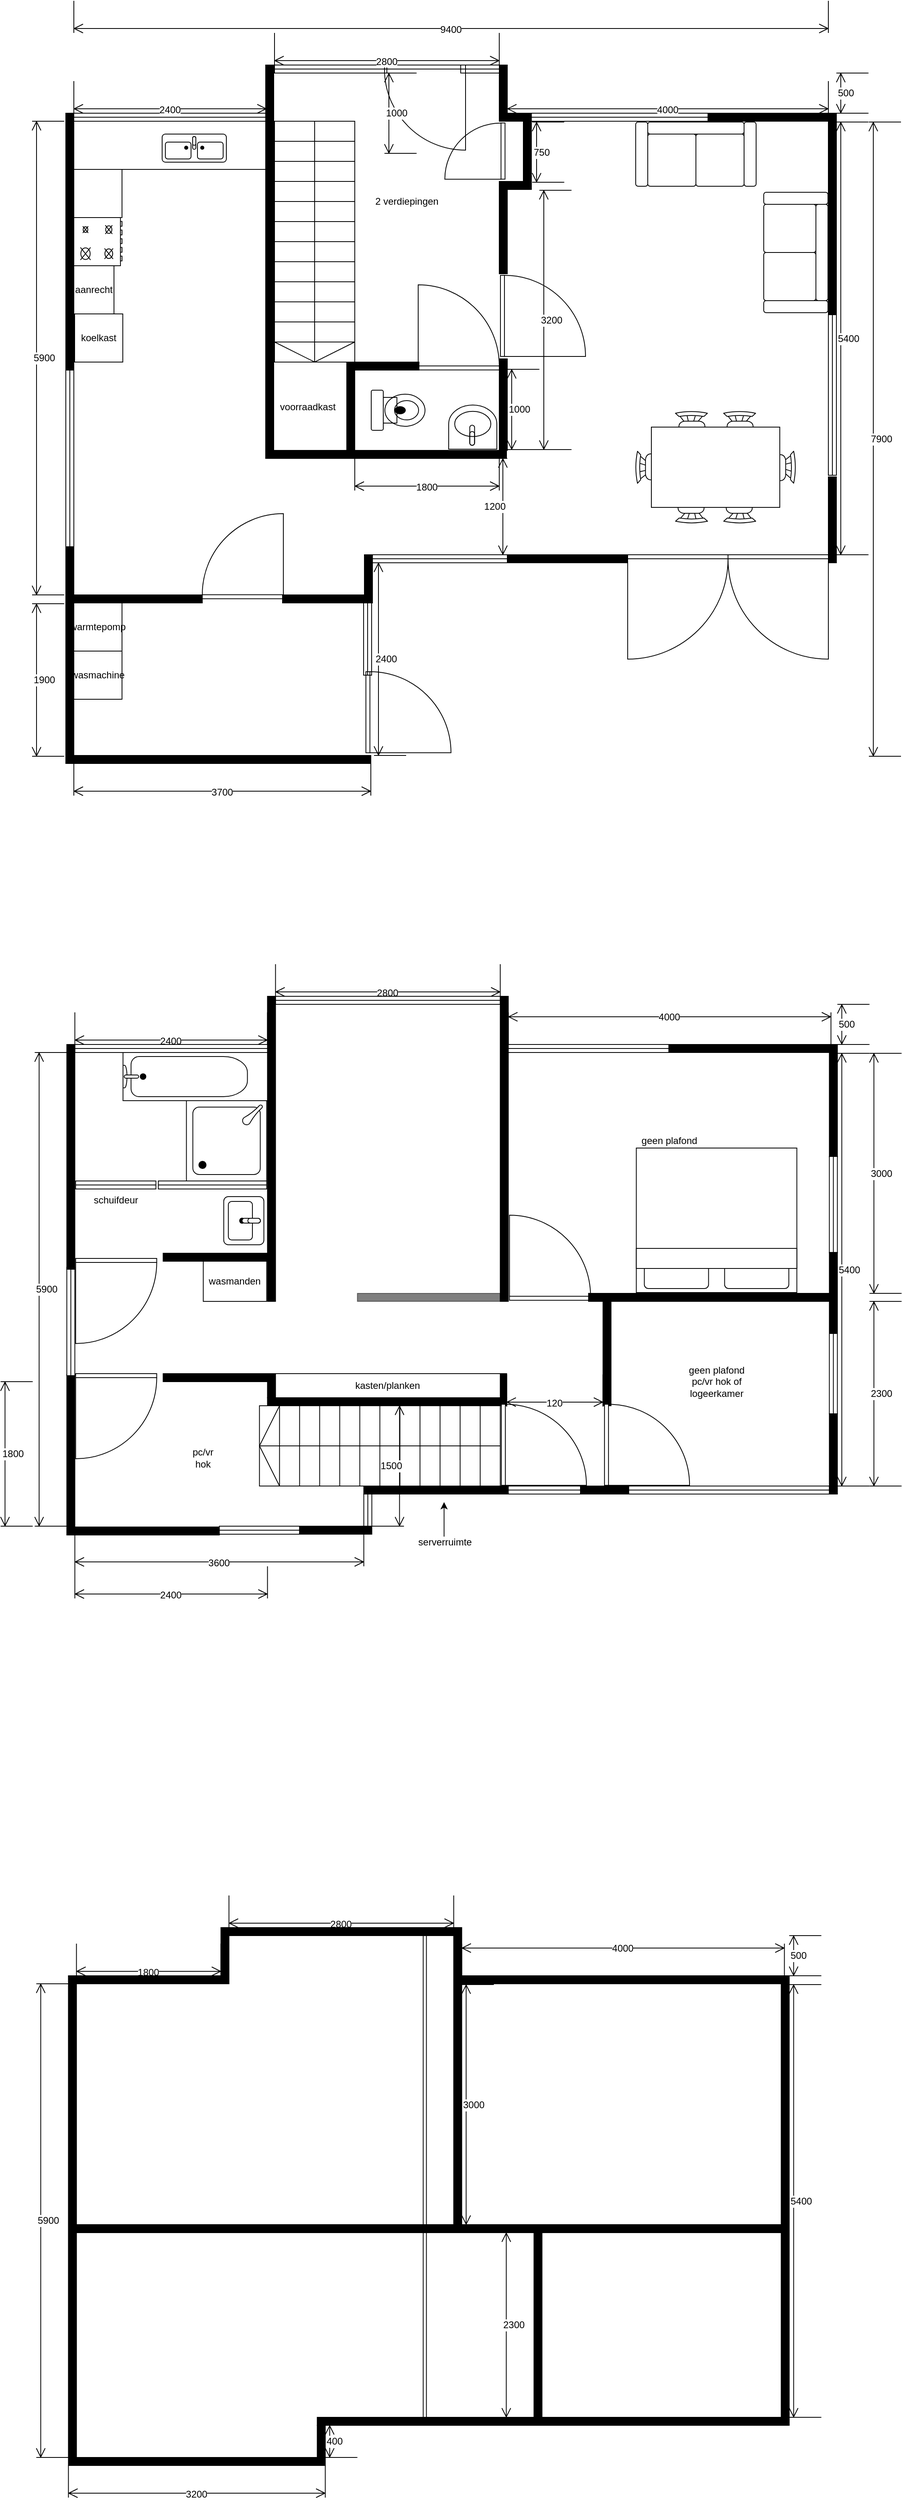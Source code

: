 <mxfile version="12.4.2" type="device" pages="1"><diagram name="Page-1" id="38b20595-45e3-9b7f-d5ca-b57f44c5b66d"><mxGraphModel dx="780" dy="1190" grid="1" gridSize="10" guides="1" tooltips="1" connect="0" arrows="0" fold="1" page="1" pageScale="1" pageWidth="1654" pageHeight="1169" background="#ffffff" math="0" shadow="0"><root><mxCell id="0"/><mxCell id="1" parent="0"/><mxCell id="1JDMGnojku8wExI22cnZ-4" value="" style="verticalLabelPosition=bottom;html=1;verticalAlign=top;align=center;shape=mxgraph.floorplan.wall;fillColor=#000000;direction=south;" parent="1" vertex="1"><mxGeometry x="290" y="140" width="10" height="320" as="geometry"/></mxCell><mxCell id="1JDMGnojku8wExI22cnZ-6" value="" style="verticalLabelPosition=bottom;html=1;verticalAlign=top;align=center;shape=mxgraph.floorplan.stairs;direction=south;fillColor=none;rotation=0;" parent="1" vertex="1"><mxGeometry x="550" y="150" width="100" height="300" as="geometry"/></mxCell><mxCell id="1JDMGnojku8wExI22cnZ-8" value="" style="rounded=0;whiteSpace=wrap;html=1;fillColor=none;" parent="1" vertex="1"><mxGeometry x="300" y="150" width="240" height="60" as="geometry"/></mxCell><mxCell id="1JDMGnojku8wExI22cnZ-10" value="koelkast" style="rounded=0;whiteSpace=wrap;html=1;fillColor=none;" parent="1" vertex="1"><mxGeometry x="301" y="390" width="60" height="60" as="geometry"/></mxCell><mxCell id="1JDMGnojku8wExI22cnZ-11" value="aanrecht" style="rounded=0;whiteSpace=wrap;html=1;fillColor=none;" parent="1" vertex="1"><mxGeometry x="300" y="330" width="50" height="60" as="geometry"/></mxCell><mxCell id="1JDMGnojku8wExI22cnZ-14" value="" style="verticalLabelPosition=bottom;html=1;verticalAlign=top;align=center;shape=mxgraph.floorplan.doorRight;aspect=fixed;fillColor=none;" parent="1" vertex="1"><mxGeometry x="687" y="80" width="101" height="107.29" as="geometry"/></mxCell><UserObject label="2 verdiepingen" placeholders="1" name="Variable" id="1JDMGnojku8wExI22cnZ-18"><mxCell style="text;html=1;strokeColor=none;fillColor=none;align=center;verticalAlign=middle;whiteSpace=wrap;overflow=hidden;" parent="1" vertex="1"><mxGeometry x="670" y="240" width="90" height="20" as="geometry"/></mxCell></UserObject><mxCell id="1JDMGnojku8wExI22cnZ-28" value="" style="verticalLabelPosition=bottom;html=1;verticalAlign=top;align=center;shape=mxgraph.floorplan.wallCorner;fillColor=#000000;direction=south;" parent="1" vertex="1"><mxGeometry x="1090" y="140" width="160" height="250" as="geometry"/></mxCell><mxCell id="1JDMGnojku8wExI22cnZ-29" value="" style="verticalLabelPosition=bottom;html=1;verticalAlign=top;align=center;shape=mxgraph.floorplan.window;fillColor=none;" parent="1" vertex="1"><mxGeometry x="870" y="140" width="220" height="10" as="geometry"/></mxCell><mxCell id="1JDMGnojku8wExI22cnZ-30" value="" style="verticalLabelPosition=bottom;html=1;verticalAlign=top;align=center;shape=mxgraph.floorplan.window;fillColor=none;" parent="1" vertex="1"><mxGeometry x="550" y="80" width="140" height="10" as="geometry"/></mxCell><mxCell id="1JDMGnojku8wExI22cnZ-32" value="" style="verticalLabelPosition=bottom;html=1;verticalAlign=top;align=center;shape=mxgraph.floorplan.window;fillColor=none;" parent="1" vertex="1"><mxGeometry x="300" y="140" width="240" height="10" as="geometry"/></mxCell><mxCell id="1JDMGnojku8wExI22cnZ-33" value="" style="verticalLabelPosition=bottom;html=1;verticalAlign=top;align=center;shape=mxgraph.floorplan.doorLeft;aspect=fixed;fillColor=none;rotation=-90;" parent="1" vertex="1"><mxGeometry x="834.5" y="338.94" width="101" height="107.06" as="geometry"/></mxCell><mxCell id="1JDMGnojku8wExI22cnZ-53" value="" style="verticalLabelPosition=bottom;html=1;verticalAlign=top;align=center;shape=mxgraph.floorplan.sink_double;fillColor=none;" parent="1" vertex="1"><mxGeometry x="410" y="166" width="80" height="35" as="geometry"/></mxCell><mxCell id="1JDMGnojku8wExI22cnZ-55" value="" style="verticalLabelPosition=bottom;html=1;verticalAlign=top;align=center;shape=mxgraph.floorplan.toilet;fillColor=none;rotation=-90;" parent="1" vertex="1"><mxGeometry x="679" y="476.5" width="50" height="67" as="geometry"/></mxCell><mxCell id="1JDMGnojku8wExI22cnZ-56" value="" style="verticalLabelPosition=bottom;html=1;verticalAlign=top;align=center;shape=mxgraph.floorplan.wallCorner;fillColor=#000000;direction=north;" parent="1" vertex="1"><mxGeometry x="539" y="80" width="300" height="490" as="geometry"/></mxCell><mxCell id="1JDMGnojku8wExI22cnZ-57" value="" style="verticalLabelPosition=bottom;html=1;verticalAlign=top;align=center;shape=mxgraph.floorplan.wall;fillColor=#000000;direction=south;" parent="1" vertex="1"><mxGeometry x="830" y="446" width="10" height="114" as="geometry"/></mxCell><mxCell id="1JDMGnojku8wExI22cnZ-59" value="" style="verticalLabelPosition=bottom;html=1;verticalAlign=top;align=center;shape=mxgraph.floorplan.doorRight;aspect=fixed;fillColor=none;rotation=-180;" parent="1" vertex="1"><mxGeometry x="729" y="352.5" width="101" height="107.29" as="geometry"/></mxCell><mxCell id="1JDMGnojku8wExI22cnZ-61" value="" style="verticalLabelPosition=bottom;html=1;verticalAlign=top;align=center;shape=mxgraph.floorplan.sink_1;fillColor=none;rotation=180;" parent="1" vertex="1"><mxGeometry x="767" y="503.5" width="60" height="55" as="geometry"/></mxCell><mxCell id="1JDMGnojku8wExI22cnZ-64" value="" style="verticalLabelPosition=bottom;html=1;verticalAlign=top;align=center;shape=mxgraph.floorplan.doorDouble;aspect=fixed;fillColor=none;" parent="1" vertex="1"><mxGeometry x="990" y="690" width="250" height="133" as="geometry"/></mxCell><mxCell id="1JDMGnojku8wExI22cnZ-66" value="" style="verticalLabelPosition=bottom;html=1;verticalAlign=top;align=center;shape=mxgraph.floorplan.window;fillColor=none;" parent="1" vertex="1"><mxGeometry x="670" y="690" width="170" height="10" as="geometry"/></mxCell><mxCell id="1JDMGnojku8wExI22cnZ-67" value="" style="verticalLabelPosition=bottom;html=1;verticalAlign=top;align=center;shape=mxgraph.floorplan.window;fillColor=none;" parent="1" vertex="1"><mxGeometry x="782" y="80" width="48" height="10" as="geometry"/></mxCell><mxCell id="1JDMGnojku8wExI22cnZ-68" value="" style="verticalLabelPosition=bottom;html=1;verticalAlign=top;align=center;shape=mxgraph.floorplan.doorLeft;aspect=fixed;fillColor=none;rotation=-90;" parent="1" vertex="1"><mxGeometry x="667" y="832.5" width="101" height="107.29" as="geometry"/></mxCell><mxCell id="1JDMGnojku8wExI22cnZ-70" value="" style="verticalLabelPosition=bottom;html=1;verticalAlign=top;align=center;shape=mxgraph.floorplan.window;fillColor=none;rotation=90;" parent="1" vertex="1"><mxGeometry x="621" y="790" width="90" height="10" as="geometry"/></mxCell><mxCell id="1JDMGnojku8wExI22cnZ-74" value="" style="verticalLabelPosition=bottom;html=1;verticalAlign=top;align=center;shape=mxgraph.floorplan.wall;fillColor=#000000;" parent="1" vertex="1"><mxGeometry x="560" y="740" width="112" height="10" as="geometry"/></mxCell><mxCell id="1JDMGnojku8wExI22cnZ-77" value="" style="verticalLabelPosition=bottom;html=1;verticalAlign=top;align=center;shape=mxgraph.floorplan.doorLeft;aspect=fixed;fillColor=none;rotation=180;" parent="1" vertex="1"><mxGeometry x="460" y="637.5" width="101" height="107.29" as="geometry"/></mxCell><mxCell id="1JDMGnojku8wExI22cnZ-80" value="" style="verticalLabelPosition=bottom;html=1;verticalAlign=top;align=center;shape=mxgraph.floorplan.window;fillColor=none;rotation=-90;" parent="1" vertex="1"><mxGeometry x="181.5" y="566.5" width="227" height="10" as="geometry"/></mxCell><mxCell id="1JDMGnojku8wExI22cnZ-85" value="" style="verticalLabelPosition=bottom;html=1;verticalAlign=top;align=center;shape=mxgraph.floorplan.wall;fillColor=#000000;" parent="1" vertex="1"><mxGeometry x="300" y="740" width="160" height="10" as="geometry"/></mxCell><mxCell id="1JDMGnojku8wExI22cnZ-93" value="" style="verticalLabelPosition=bottom;html=1;verticalAlign=top;align=center;shape=mxgraph.floorplan.wallCorner;fillColor=#000000;direction=north;" parent="1" vertex="1"><mxGeometry x="290" y="680" width="380" height="270" as="geometry"/></mxCell><mxCell id="1JDMGnojku8wExI22cnZ-94" value="" style="verticalLabelPosition=bottom;html=1;verticalAlign=top;align=center;shape=mxgraph.floorplan.window;fillColor=none;rotation=90;" parent="1" vertex="1"><mxGeometry x="1145" y="486" width="200" height="10" as="geometry"/></mxCell><mxCell id="1JDMGnojku8wExI22cnZ-95" value="" style="verticalLabelPosition=bottom;html=1;verticalAlign=top;align=center;shape=mxgraph.floorplan.wall;fillColor=#000000;direction=south;" parent="1" vertex="1"><mxGeometry x="1240" y="593" width="10" height="107" as="geometry"/></mxCell><mxCell id="1JDMGnojku8wExI22cnZ-96" value="1200" style="shape=dimension;direction=north;whiteSpace=wrap;html=1;align=right;points=[];verticalAlign=middle;labelBackgroundColor=#ffffff;fillColor=none;" parent="1" vertex="1"><mxGeometry x="800" y="570" width="40" height="120" as="geometry"/></mxCell><mxCell id="1JDMGnojku8wExI22cnZ-99" value="" style="verticalLabelPosition=bottom;html=1;verticalAlign=top;align=center;shape=mxgraph.floorplan.wall;fillColor=#000000;" parent="1" vertex="1"><mxGeometry x="840" y="690" width="150" height="10" as="geometry"/></mxCell><mxCell id="1JDMGnojku8wExI22cnZ-100" value="" style="verticalLabelPosition=bottom;html=1;verticalAlign=top;align=center;shape=mxgraph.floorplan.wall;fillColor=#000000;direction=south;" parent="1" vertex="1"><mxGeometry x="662" y="690" width="10" height="50" as="geometry"/></mxCell><mxCell id="1JDMGnojku8wExI22cnZ-106" value="2400" style="shape=dimension;whiteSpace=wrap;html=1;align=center;points=[];verticalAlign=bottom;spacingBottom=-5;labelBackgroundColor=#ffffff;fillColor=none;" parent="1" vertex="1"><mxGeometry x="300" y="100" width="240" height="40" as="geometry"/></mxCell><mxCell id="1JDMGnojku8wExI22cnZ-107" value="2800" style="shape=dimension;whiteSpace=wrap;html=1;align=center;points=[];verticalAlign=bottom;spacingBottom=-5;labelBackgroundColor=#ffffff;fillColor=none;" parent="1" vertex="1"><mxGeometry x="550" y="40" width="280" height="40" as="geometry"/></mxCell><mxCell id="1JDMGnojku8wExI22cnZ-108" value="9400" style="shape=dimension;whiteSpace=wrap;html=1;align=center;points=[];verticalAlign=bottom;spacingBottom=-5;labelBackgroundColor=#ffffff;fillColor=none;" parent="1" vertex="1"><mxGeometry x="300" width="940" height="40" as="geometry"/></mxCell><mxCell id="1JDMGnojku8wExI22cnZ-109" value="7900" style="shape=dimension;direction=south;whiteSpace=wrap;html=1;align=left;points=[];verticalAlign=middle;labelBackgroundColor=#ffffff;fillColor=none;" parent="1" vertex="1"><mxGeometry x="1290.5" y="151" width="40" height="790" as="geometry"/></mxCell><mxCell id="1JDMGnojku8wExI22cnZ-111" value="5400" style="shape=dimension;direction=south;whiteSpace=wrap;html=1;align=left;points=[];verticalAlign=middle;labelBackgroundColor=#ffffff;fillColor=none;" parent="1" vertex="1"><mxGeometry x="1250" y="151" width="40" height="539" as="geometry"/></mxCell><mxCell id="1JDMGnojku8wExI22cnZ-112" value="2400&lt;br&gt;" style="shape=dimension;direction=south;whiteSpace=wrap;html=1;align=left;points=[];verticalAlign=middle;labelBackgroundColor=#ffffff;fillColor=none;" parent="1" vertex="1"><mxGeometry x="674" y="700" width="40" height="240" as="geometry"/></mxCell><mxCell id="1JDMGnojku8wExI22cnZ-113" value="500" style="shape=dimension;direction=south;whiteSpace=wrap;html=1;align=left;points=[];verticalAlign=middle;labelBackgroundColor=#ffffff;fillColor=none;" parent="1" vertex="1"><mxGeometry x="1250" y="90" width="40" height="50" as="geometry"/></mxCell><mxCell id="sP8TrKM2C8Txnygdj8B0-2" value="4000" style="shape=dimension;direction=west;whiteSpace=wrap;html=1;align=center;points=[];verticalAlign=top;spacingTop=-8;labelBackgroundColor=#ffffff;fillColor=none;" parent="1" vertex="1"><mxGeometry x="841.25" y="1260" width="402" height="40" as="geometry"/></mxCell><mxCell id="sP8TrKM2C8Txnygdj8B0-3" value="2400" style="shape=dimension;whiteSpace=wrap;html=1;align=center;points=[];verticalAlign=bottom;spacingBottom=-5;labelBackgroundColor=#ffffff;fillColor=none;" parent="1" vertex="1"><mxGeometry x="301.25" y="1260" width="240" height="40" as="geometry"/></mxCell><mxCell id="sP8TrKM2C8Txnygdj8B0-4" value="2800" style="shape=dimension;whiteSpace=wrap;html=1;align=center;points=[];verticalAlign=bottom;spacingBottom=-5;labelBackgroundColor=#ffffff;fillColor=none;" parent="1" vertex="1"><mxGeometry x="551.25" y="1200" width="280" height="40" as="geometry"/></mxCell><mxCell id="sP8TrKM2C8Txnygdj8B0-5" value="500" style="shape=dimension;direction=south;whiteSpace=wrap;html=1;align=left;points=[];verticalAlign=middle;labelBackgroundColor=#ffffff;fillColor=none;" parent="1" vertex="1"><mxGeometry x="1251.25" y="1250" width="40" height="50" as="geometry"/></mxCell><mxCell id="sP8TrKM2C8Txnygdj8B0-6" value="" style="verticalLabelPosition=bottom;html=1;verticalAlign=top;align=center;shape=mxgraph.floorplan.window;" parent="1" vertex="1"><mxGeometry x="551.25" y="1240" width="280" height="10" as="geometry"/></mxCell><mxCell id="sP8TrKM2C8Txnygdj8B0-15" value="5400" style="shape=dimension;direction=south;whiteSpace=wrap;html=1;align=left;points=[];verticalAlign=middle;labelBackgroundColor=#ffffff;fillColor=none;" parent="1" vertex="1"><mxGeometry x="1251.25" y="1311" width="40" height="539" as="geometry"/></mxCell><mxCell id="sP8TrKM2C8Txnygdj8B0-16" value="" style="verticalLabelPosition=bottom;html=1;verticalAlign=top;align=center;shape=mxgraph.floorplan.wallCorner;fillColor=#000000;direction=north;" parent="1" vertex="1"><mxGeometry x="291.25" y="1711" width="190" height="200" as="geometry"/></mxCell><mxCell id="sP8TrKM2C8Txnygdj8B0-17" value="" style="verticalLabelPosition=bottom;html=1;verticalAlign=top;align=center;shape=mxgraph.floorplan.wallCorner;fillColor=#000000;direction=south;" parent="1" vertex="1"><mxGeometry x="1041.25" y="1300" width="210" height="140" as="geometry"/></mxCell><mxCell id="sP8TrKM2C8Txnygdj8B0-18" value="3700" style="shape=dimension;whiteSpace=wrap;html=1;align=center;points=[];verticalAlign=bottom;spacingBottom=-5;labelBackgroundColor=#ffffff;" parent="1" vertex="1"><mxGeometry x="300" y="950" width="370" height="40" as="geometry"/></mxCell><mxCell id="sP8TrKM2C8Txnygdj8B0-19" value="3600" style="shape=dimension;whiteSpace=wrap;html=1;align=center;points=[];verticalAlign=bottom;spacingBottom=-5;labelBackgroundColor=#ffffff;" parent="1" vertex="1"><mxGeometry x="301.25" y="1910" width="360" height="40" as="geometry"/></mxCell><mxCell id="sP8TrKM2C8Txnygdj8B0-20" value="" style="verticalLabelPosition=bottom;html=1;verticalAlign=top;align=center;shape=mxgraph.floorplan.wall;fillColor=#000000;" parent="1" vertex="1"><mxGeometry x="661.25" y="1850" width="180" height="10" as="geometry"/></mxCell><mxCell id="sP8TrKM2C8Txnygdj8B0-22" value="" style="verticalLabelPosition=bottom;html=1;verticalAlign=top;align=center;shape=mxgraph.floorplan.wall;fillColor=#000000;direction=south;" parent="1" vertex="1"><mxGeometry x="831.25" y="1240" width="10" height="380" as="geometry"/></mxCell><mxCell id="sP8TrKM2C8Txnygdj8B0-23" value="" style="verticalLabelPosition=bottom;html=1;verticalAlign=top;align=center;shape=mxgraph.floorplan.wall;fillColor=#000000;direction=south;" parent="1" vertex="1"><mxGeometry x="541.25" y="1240" width="10" height="380" as="geometry"/></mxCell><mxCell id="sP8TrKM2C8Txnygdj8B0-25" value="" style="verticalLabelPosition=bottom;html=1;verticalAlign=top;align=center;shape=mxgraph.floorplan.window;" parent="1" vertex="1"><mxGeometry x="301.25" y="1300" width="240" height="10" as="geometry"/></mxCell><mxCell id="sP8TrKM2C8Txnygdj8B0-26" value="" style="verticalLabelPosition=bottom;html=1;verticalAlign=top;align=center;shape=mxgraph.floorplan.bathtub;" parent="1" vertex="1"><mxGeometry x="361.25" y="1310" width="180" height="60" as="geometry"/></mxCell><mxCell id="sP8TrKM2C8Txnygdj8B0-27" value="" style="verticalLabelPosition=bottom;html=1;verticalAlign=top;align=center;shape=mxgraph.floorplan.shower;rotation=0;direction=east;" parent="1" vertex="1"><mxGeometry x="440.25" y="1370" width="100" height="100" as="geometry"/></mxCell><mxCell id="sP8TrKM2C8Txnygdj8B0-28" value="" style="verticalLabelPosition=bottom;html=1;verticalAlign=top;align=center;shape=mxgraph.floorplan.doorLeft;aspect=fixed;" parent="1" vertex="1"><mxGeometry x="302.25" y="1566.5" width="101" height="107.29" as="geometry"/></mxCell><mxCell id="sP8TrKM2C8Txnygdj8B0-29" value="" style="verticalLabelPosition=bottom;html=1;verticalAlign=top;align=center;shape=mxgraph.floorplan.wall;fillColor=#000000;" parent="1" vertex="1"><mxGeometry x="411.25" y="1560" width="130" height="10" as="geometry"/></mxCell><mxCell id="sP8TrKM2C8Txnygdj8B0-30" value="" style="verticalLabelPosition=bottom;html=1;verticalAlign=top;align=center;shape=mxgraph.floorplan.chair;shadow=0;" parent="1" vertex="1"><mxGeometry x="1049.5" y="511" width="40" height="52" as="geometry"/></mxCell><mxCell id="sP8TrKM2C8Txnygdj8B0-31" value="" style="verticalLabelPosition=bottom;html=1;verticalAlign=top;align=center;shape=mxgraph.floorplan.chair;shadow=0;direction=west;" parent="1" vertex="1"><mxGeometry x="1049.5" y="599" width="40" height="52" as="geometry"/></mxCell><mxCell id="sP8TrKM2C8Txnygdj8B0-32" value="" style="verticalLabelPosition=bottom;html=1;verticalAlign=top;align=center;shape=mxgraph.floorplan.chair;shadow=0;direction=north;" parent="1" vertex="1"><mxGeometry x="999.5" y="561" width="52" height="40" as="geometry"/></mxCell><mxCell id="sP8TrKM2C8Txnygdj8B0-33" value="" style="verticalLabelPosition=bottom;html=1;verticalAlign=top;align=center;shape=mxgraph.floorplan.chair;shadow=0;direction=south;" parent="1" vertex="1"><mxGeometry x="1147.5" y="561" width="52" height="40" as="geometry"/></mxCell><mxCell id="sP8TrKM2C8Txnygdj8B0-34" value="" style="verticalLabelPosition=bottom;html=1;verticalAlign=top;align=center;shape=mxgraph.floorplan.chair;shadow=0;" parent="1" vertex="1"><mxGeometry x="1109.5" y="511" width="40" height="52" as="geometry"/></mxCell><mxCell id="sP8TrKM2C8Txnygdj8B0-35" value="" style="verticalLabelPosition=bottom;html=1;verticalAlign=top;align=center;shape=mxgraph.floorplan.chair;shadow=0;direction=west;" parent="1" vertex="1"><mxGeometry x="1109.5" y="599" width="40" height="52" as="geometry"/></mxCell><mxCell id="sP8TrKM2C8Txnygdj8B0-36" value="" style="shape=rect;shadow=0;" parent="1" vertex="1"><mxGeometry x="1019.5" y="531" width="160" height="100" as="geometry"/></mxCell><mxCell id="sP8TrKM2C8Txnygdj8B0-40" value="" style="verticalLabelPosition=bottom;html=1;verticalAlign=top;align=center;shape=mxgraph.floorplan.doorRight;aspect=fixed;rotation=-180;" parent="1" vertex="1"><mxGeometry x="842.75" y="1511.35" width="101" height="107.29" as="geometry"/></mxCell><mxCell id="sP8TrKM2C8Txnygdj8B0-41" value="" style="verticalLabelPosition=bottom;html=1;verticalAlign=top;align=center;shape=mxgraph.floorplan.wall;fillColor=#000000;" parent="1" vertex="1"><mxGeometry x="941.25" y="1610" width="300" height="10" as="geometry"/></mxCell><mxCell id="sP8TrKM2C8Txnygdj8B0-42" value="" style="verticalLabelPosition=bottom;html=1;verticalAlign=top;align=center;shape=mxgraph.floorplan.stairs;rotation=180;" parent="1" vertex="1"><mxGeometry x="531.25" y="1750" width="300" height="100" as="geometry"/></mxCell><mxCell id="sP8TrKM2C8Txnygdj8B0-43" value="" style="verticalLabelPosition=bottom;html=1;verticalAlign=top;align=center;shape=mxgraph.floorplan.wall;fillColor=#000000;direction=south;" parent="1" vertex="1"><mxGeometry x="959.25" y="1620" width="10" height="130" as="geometry"/></mxCell><mxCell id="sP8TrKM2C8Txnygdj8B0-44" value="" style="verticalLabelPosition=bottom;html=1;verticalAlign=top;align=center;shape=mxgraph.floorplan.doorLeft;aspect=fixed;rotation=-90;" parent="1" vertex="1"><mxGeometry x="964.25" y="1745" width="101" height="107.29" as="geometry"/></mxCell><mxCell id="sP8TrKM2C8Txnygdj8B0-45" value="1500" style="shape=dimension;direction=north;whiteSpace=wrap;html=1;align=right;points=[];verticalAlign=middle;labelBackgroundColor=#ffffff;fillColor=none;" parent="1" vertex="1"><mxGeometry x="671.25" y="1750" width="40" height="150" as="geometry"/></mxCell><mxCell id="sP8TrKM2C8Txnygdj8B0-47" value="" style="verticalLabelPosition=bottom;html=1;verticalAlign=top;align=center;shape=mxgraph.floorplan.wall;fillColor=#000000;" parent="1" vertex="1"><mxGeometry x="541.25" y="1740" width="298" height="10" as="geometry"/></mxCell><mxCell id="sP8TrKM2C8Txnygdj8B0-48" value="" style="verticalLabelPosition=bottom;html=1;verticalAlign=top;align=center;shape=mxgraph.floorplan.wall;fillColor=#000000;opacity=50;" parent="1" vertex="1"><mxGeometry x="653.25" y="1610" width="178" height="10" as="geometry"/></mxCell><mxCell id="sP8TrKM2C8Txnygdj8B0-49" value="" style="verticalLabelPosition=bottom;html=1;verticalAlign=top;align=center;shape=mxgraph.floorplan.wall;fillColor=#000000;direction=south;" parent="1" vertex="1"><mxGeometry x="829.25" y="1710" width="10" height="30" as="geometry"/></mxCell><mxCell id="sP8TrKM2C8Txnygdj8B0-53" value="" style="verticalLabelPosition=bottom;html=1;verticalAlign=top;align=center;shape=mxgraph.floorplan.wall;fillColor=#000000;direction=south;" parent="1" vertex="1"><mxGeometry x="541.25" y="1710" width="10" height="30" as="geometry"/></mxCell><mxCell id="sP8TrKM2C8Txnygdj8B0-54" value="" style="verticalLabelPosition=bottom;html=1;verticalAlign=top;align=center;shape=mxgraph.floorplan.doorLeft;aspect=fixed;rotation=0;" parent="1" vertex="1"><mxGeometry x="302.25" y="1710" width="101" height="107.29" as="geometry"/></mxCell><mxCell id="sP8TrKM2C8Txnygdj8B0-55" value="" style="verticalLabelPosition=bottom;html=1;verticalAlign=top;align=center;shape=mxgraph.floorplan.wall;fillColor=#000000;" parent="1" vertex="1"><mxGeometry x="411.25" y="1710" width="130" height="10" as="geometry"/></mxCell><mxCell id="sP8TrKM2C8Txnygdj8B0-57" value="" style="verticalLabelPosition=bottom;html=1;verticalAlign=top;align=center;shape=mxgraph.floorplan.window;rotation=90;" parent="1" vertex="1"><mxGeometry x="228.75" y="1640" width="135" height="10" as="geometry"/></mxCell><mxCell id="sP8TrKM2C8Txnygdj8B0-59" value="" style="verticalLabelPosition=bottom;html=1;verticalAlign=top;align=center;shape=mxgraph.floorplan.wall;fillColor=#000000;direction=south;" parent="1" vertex="1"><mxGeometry x="291.25" y="1300" width="10" height="280" as="geometry"/></mxCell><mxCell id="sP8TrKM2C8Txnygdj8B0-60" value="" style="verticalLabelPosition=bottom;html=1;verticalAlign=top;align=center;shape=mxgraph.floorplan.couch;rotation=90;" parent="1" vertex="1"><mxGeometry x="1124.5" y="273.5" width="150" height="80" as="geometry"/></mxCell><mxCell id="sP8TrKM2C8Txnygdj8B0-61" value="" style="verticalLabelPosition=bottom;html=1;verticalAlign=top;align=center;shape=mxgraph.floorplan.couch;" parent="1" vertex="1"><mxGeometry x="1000" y="151" width="150" height="80" as="geometry"/></mxCell><mxCell id="sP8TrKM2C8Txnygdj8B0-62" value="" style="verticalLabelPosition=bottom;html=1;verticalAlign=top;align=center;shape=mxgraph.floorplan.window;" parent="1" vertex="1"><mxGeometry x="991.25" y="1850" width="250" height="10" as="geometry"/></mxCell><mxCell id="sP8TrKM2C8Txnygdj8B0-63" value="" style="verticalLabelPosition=bottom;html=1;verticalAlign=top;align=center;shape=mxgraph.floorplan.window;" parent="1" vertex="1"><mxGeometry x="841.25" y="1300" width="200" height="10" as="geometry"/></mxCell><mxCell id="sP8TrKM2C8Txnygdj8B0-64" value="" style="verticalLabelPosition=bottom;html=1;verticalAlign=top;align=center;shape=mxgraph.floorplan.window;rotation=90;" parent="1" vertex="1"><mxGeometry x="1186.25" y="1494.5" width="120" height="10" as="geometry"/></mxCell><mxCell id="sP8TrKM2C8Txnygdj8B0-67" value="" style="verticalLabelPosition=bottom;html=1;verticalAlign=top;align=center;shape=mxgraph.floorplan.wall;fillColor=#000000;direction=south;" parent="1" vertex="1"><mxGeometry x="1241.25" y="1559" width="10" height="100" as="geometry"/></mxCell><mxCell id="sP8TrKM2C8Txnygdj8B0-68" value="" style="verticalLabelPosition=bottom;html=1;verticalAlign=top;align=center;shape=mxgraph.floorplan.window;rotation=90;" parent="1" vertex="1"><mxGeometry x="1196.25" y="1705" width="100" height="10" as="geometry"/></mxCell><mxCell id="sP8TrKM2C8Txnygdj8B0-69" value="" style="verticalLabelPosition=bottom;html=1;verticalAlign=top;align=center;shape=mxgraph.floorplan.wall;fillColor=#000000;direction=south;" parent="1" vertex="1"><mxGeometry x="1241.25" y="1760" width="10" height="100" as="geometry"/></mxCell><mxCell id="sP8TrKM2C8Txnygdj8B0-70" value="" style="verticalLabelPosition=bottom;html=1;verticalAlign=top;align=center;shape=mxgraph.floorplan.window;" parent="1" vertex="1"><mxGeometry x="481.25" y="1900" width="100" height="10" as="geometry"/></mxCell><mxCell id="sP8TrKM2C8Txnygdj8B0-71" value="" style="verticalLabelPosition=bottom;html=1;verticalAlign=top;align=center;shape=mxgraph.floorplan.wall;fillColor=#000000;" parent="1" vertex="1"><mxGeometry x="581.25" y="1900" width="90" height="10" as="geometry"/></mxCell><mxCell id="sP8TrKM2C8Txnygdj8B0-72" value="3200" style="shape=dimension;direction=south;whiteSpace=wrap;html=1;align=left;points=[];verticalAlign=middle;labelBackgroundColor=#ffffff;" parent="1" vertex="1"><mxGeometry x="880" y="236" width="40" height="323" as="geometry"/></mxCell><mxCell id="sP8TrKM2C8Txnygdj8B0-74" value="geen plafond&lt;br&gt;pc/vr hok of logeerkamer" style="text;html=1;strokeColor=none;fillColor=none;align=center;verticalAlign=middle;whiteSpace=wrap;rounded=0;" parent="1" vertex="1"><mxGeometry x="1061.25" y="1710" width="80" height="20" as="geometry"/></mxCell><mxCell id="sP8TrKM2C8Txnygdj8B0-75" value="" style="verticalLabelPosition=bottom;html=1;verticalAlign=top;align=center;shape=mxgraph.floorplan.window;" parent="1" vertex="1"><mxGeometry x="841.25" y="1850" width="90" height="10" as="geometry"/></mxCell><mxCell id="sP8TrKM2C8Txnygdj8B0-76" value="" style="verticalLabelPosition=bottom;html=1;verticalAlign=top;align=center;shape=mxgraph.floorplan.wall;fillColor=#000000;" parent="1" vertex="1"><mxGeometry x="931.25" y="1850" width="60" height="10" as="geometry"/></mxCell><mxCell id="IbmZmfyxVNW0542c8ekG-2" value="1800" style="shape=dimension;direction=south;whiteSpace=wrap;html=1;align=left;points=[];verticalAlign=middle;labelBackgroundColor=#ffffff" parent="1" vertex="1"><mxGeometry x="208.75" y="1720" width="40" height="180" as="geometry"/></mxCell><mxCell id="IbmZmfyxVNW0542c8ekG-3" value="5900" style="shape=dimension;direction=south;whiteSpace=wrap;html=1;align=left;points=[];verticalAlign=middle;labelBackgroundColor=#ffffff" parent="1" vertex="1"><mxGeometry x="251.25" y="1310" width="40" height="590" as="geometry"/></mxCell><mxCell id="IbmZmfyxVNW0542c8ekG-5" value="3000" style="shape=dimension;direction=south;whiteSpace=wrap;html=1;align=left;points=[];verticalAlign=middle;labelBackgroundColor=#ffffff" parent="1" vertex="1"><mxGeometry x="1291.25" y="1311" width="40" height="299" as="geometry"/></mxCell><mxCell id="IbmZmfyxVNW0542c8ekG-7" value="2300" style="shape=dimension;direction=south;whiteSpace=wrap;html=1;align=left;points=[];verticalAlign=middle;labelBackgroundColor=#ffffff" parent="1" vertex="1"><mxGeometry x="1291.25" y="1620" width="40" height="230" as="geometry"/></mxCell><mxCell id="xeFQ0IzpVUKrTytv1c_--26" value="4000" style="shape=dimension;direction=west;whiteSpace=wrap;html=1;align=center;points=[];verticalAlign=top;spacingTop=-8;labelBackgroundColor=#ffffff;fillColor=none;" parent="1" vertex="1"><mxGeometry x="783.25" y="2420" width="402" height="40" as="geometry"/></mxCell><mxCell id="xeFQ0IzpVUKrTytv1c_--27" value="1800&lt;br&gt;" style="shape=dimension;whiteSpace=wrap;html=1;align=center;points=[];verticalAlign=bottom;spacingBottom=-5;labelBackgroundColor=#ffffff;fillColor=none;" parent="1" vertex="1"><mxGeometry x="303.25" y="2420" width="180" height="40" as="geometry"/></mxCell><mxCell id="xeFQ0IzpVUKrTytv1c_--28" value="2800" style="shape=dimension;whiteSpace=wrap;html=1;align=center;points=[];verticalAlign=bottom;spacingBottom=-5;labelBackgroundColor=#ffffff;fillColor=none;" parent="1" vertex="1"><mxGeometry x="493.25" y="2360" width="280" height="40" as="geometry"/></mxCell><mxCell id="xeFQ0IzpVUKrTytv1c_--29" value="500" style="shape=dimension;direction=south;whiteSpace=wrap;html=1;align=left;points=[];verticalAlign=middle;labelBackgroundColor=#ffffff;fillColor=none;" parent="1" vertex="1"><mxGeometry x="1191.25" y="2410" width="40" height="50" as="geometry"/></mxCell><mxCell id="xeFQ0IzpVUKrTytv1c_--31" value="5400" style="shape=dimension;direction=south;whiteSpace=wrap;html=1;align=left;points=[];verticalAlign=middle;labelBackgroundColor=#ffffff;fillColor=none;" parent="1" vertex="1"><mxGeometry x="1191.25" y="2471" width="40" height="539" as="geometry"/></mxCell><mxCell id="xeFQ0IzpVUKrTytv1c_--32" value="" style="verticalLabelPosition=bottom;html=1;verticalAlign=top;align=center;shape=mxgraph.floorplan.wallCorner;fillColor=#000000;direction=north;" parent="1" vertex="1"><mxGeometry x="293.25" y="2460" width="320" height="610" as="geometry"/></mxCell><mxCell id="xeFQ0IzpVUKrTytv1c_--33" value="" style="verticalLabelPosition=bottom;html=1;verticalAlign=top;align=center;shape=mxgraph.floorplan.wallCorner;fillColor=#000000;direction=south;" parent="1" vertex="1"><mxGeometry x="781.25" y="2460" width="410" height="560" as="geometry"/></mxCell><mxCell id="xeFQ0IzpVUKrTytv1c_--34" value="3200" style="shape=dimension;whiteSpace=wrap;html=1;align=center;points=[];verticalAlign=bottom;spacingBottom=-5;labelBackgroundColor=#ffffff;" parent="1" vertex="1"><mxGeometry x="293.25" y="3070" width="320" height="40" as="geometry"/></mxCell><mxCell id="xeFQ0IzpVUKrTytv1c_--35" value="" style="verticalLabelPosition=bottom;html=1;verticalAlign=top;align=center;shape=mxgraph.floorplan.wall;fillColor=#000000;" parent="1" vertex="1"><mxGeometry x="603.25" y="3010" width="580" height="10" as="geometry"/></mxCell><mxCell id="xeFQ0IzpVUKrTytv1c_--36" value="" style="verticalLabelPosition=bottom;html=1;verticalAlign=top;align=center;shape=mxgraph.floorplan.wall;fillColor=#000000;direction=south;" parent="1" vertex="1"><mxGeometry x="603.25" y="3020" width="10" height="40" as="geometry"/></mxCell><mxCell id="xeFQ0IzpVUKrTytv1c_--37" value="" style="verticalLabelPosition=bottom;html=1;verticalAlign=top;align=center;shape=mxgraph.floorplan.wall;fillColor=#000000;direction=south;" parent="1" vertex="1"><mxGeometry x="773.25" y="2400" width="10" height="380" as="geometry"/></mxCell><mxCell id="xeFQ0IzpVUKrTytv1c_--38" value="" style="verticalLabelPosition=bottom;html=1;verticalAlign=top;align=center;shape=mxgraph.floorplan.wall;fillColor=#000000;direction=south;" parent="1" vertex="1"><mxGeometry x="483.25" y="2400" width="10" height="70" as="geometry"/></mxCell><mxCell id="xeFQ0IzpVUKrTytv1c_--40" value="" style="verticalLabelPosition=bottom;html=1;verticalAlign=top;align=center;shape=mxgraph.floorplan.wall;fillColor=#000000;" parent="1" vertex="1"><mxGeometry x="301.25" y="2770" width="880" height="10" as="geometry"/></mxCell><mxCell id="xeFQ0IzpVUKrTytv1c_--41" value="" style="verticalLabelPosition=bottom;html=1;verticalAlign=top;align=center;shape=mxgraph.floorplan.wall;fillColor=#000000;direction=south;" parent="1" vertex="1"><mxGeometry x="873.25" y="2780" width="10" height="230" as="geometry"/></mxCell><mxCell id="xeFQ0IzpVUKrTytv1c_--59" value="5900" style="shape=dimension;direction=south;whiteSpace=wrap;html=1;align=left;points=[];verticalAlign=middle;labelBackgroundColor=#ffffff" parent="1" vertex="1"><mxGeometry x="253.25" y="2470" width="40" height="590" as="geometry"/></mxCell><mxCell id="xeFQ0IzpVUKrTytv1c_--60" value="" style="verticalLabelPosition=bottom;html=1;verticalAlign=top;align=center;shape=mxgraph.floorplan.wall;fillColor=#000000;" parent="1" vertex="1"><mxGeometry x="303.25" y="2460" width="180" height="10" as="geometry"/></mxCell><mxCell id="xeFQ0IzpVUKrTytv1c_--61" value="" style="verticalLabelPosition=bottom;html=1;verticalAlign=top;align=center;shape=mxgraph.floorplan.wall;fillColor=#000000;" parent="1" vertex="1"><mxGeometry x="493.25" y="2400" width="280" height="10" as="geometry"/></mxCell><mxCell id="hM4PGoBQlx-VZWZ7HCmP-1" value="" style="verticalLabelPosition=bottom;html=1;verticalAlign=top;align=center;shape=mxgraph.floorplan.window;rotation=90;" parent="1" vertex="1"><mxGeometry x="646.25" y="1875" width="40" height="10" as="geometry"/></mxCell><mxCell id="hM4PGoBQlx-VZWZ7HCmP-2" value="" style="verticalLabelPosition=bottom;html=1;verticalAlign=top;align=center;shape=mxgraph.floorplan.bed_double;rotation=180;" parent="1" vertex="1"><mxGeometry x="1000.75" y="1429" width="200" height="180" as="geometry"/></mxCell><mxCell id="sP8TrKM2C8Txnygdj8B0-73" value="geen plafond" style="text;html=1;strokeColor=none;fillColor=none;align=center;verticalAlign=middle;whiteSpace=wrap;rounded=0;" parent="1" vertex="1"><mxGeometry x="1002.25" y="1410" width="80" height="20" as="geometry"/></mxCell><mxCell id="hM4PGoBQlx-VZWZ7HCmP-3" value="2400" style="shape=dimension;whiteSpace=wrap;html=1;align=center;points=[];verticalAlign=bottom;spacingBottom=-5;labelBackgroundColor=#ffffff" parent="1" vertex="1"><mxGeometry x="301.25" y="1950" width="240" height="40" as="geometry"/></mxCell><mxCell id="hM4PGoBQlx-VZWZ7HCmP-4" value="1900" style="shape=dimension;direction=south;whiteSpace=wrap;html=1;align=left;points=[];verticalAlign=middle;labelBackgroundColor=#ffffff" parent="1" vertex="1"><mxGeometry x="248" y="751" width="40" height="190" as="geometry"/></mxCell><mxCell id="hM4PGoBQlx-VZWZ7HCmP-5" value="5900" style="shape=dimension;direction=south;whiteSpace=wrap;html=1;align=left;points=[];verticalAlign=middle;labelBackgroundColor=#ffffff" parent="1" vertex="1"><mxGeometry x="248" y="150" width="40" height="590" as="geometry"/></mxCell><mxCell id="hM4PGoBQlx-VZWZ7HCmP-7" value="4000" style="shape=dimension;whiteSpace=wrap;html=1;align=center;points=[];verticalAlign=bottom;spacingBottom=-5;labelBackgroundColor=#ffffff" parent="1" vertex="1"><mxGeometry x="840" y="100" width="400" height="40" as="geometry"/></mxCell><mxCell id="hM4PGoBQlx-VZWZ7HCmP-8" value="warmtepomp" style="rounded=0;whiteSpace=wrap;html=1;" parent="1" vertex="1"><mxGeometry x="300" y="750" width="60" height="60" as="geometry"/></mxCell><mxCell id="hM4PGoBQlx-VZWZ7HCmP-9" value="kasten/planken" style="rounded=0;whiteSpace=wrap;html=1;" parent="1" vertex="1"><mxGeometry x="551.25" y="1710" width="280" height="30" as="geometry"/></mxCell><mxCell id="hM4PGoBQlx-VZWZ7HCmP-10" value="pc/vr hok" style="text;html=1;strokeColor=none;fillColor=none;align=center;verticalAlign=middle;whiteSpace=wrap;rounded=0;" parent="1" vertex="1"><mxGeometry x="441.25" y="1805" width="40" height="20" as="geometry"/></mxCell><mxCell id="hM4PGoBQlx-VZWZ7HCmP-16" value="" style="shape=link;html=1;" parent="1" edge="1"><mxGeometry width="50" height="50" relative="1" as="geometry"><mxPoint x="737.25" y="3010" as="sourcePoint"/><mxPoint x="737.25" y="2410" as="targetPoint"/></mxGeometry></mxCell><mxCell id="hM4PGoBQlx-VZWZ7HCmP-18" value="wasmanden" style="rounded=0;whiteSpace=wrap;html=1;" parent="1" vertex="1"><mxGeometry x="461.25" y="1570" width="79" height="50" as="geometry"/></mxCell><mxCell id="hM4PGoBQlx-VZWZ7HCmP-19" value="2300" style="shape=dimension;direction=south;whiteSpace=wrap;html=1;align=left;points=[];verticalAlign=middle;labelBackgroundColor=#ffffff" parent="1" vertex="1"><mxGeometry x="833.25" y="2780" width="40" height="230" as="geometry"/></mxCell><mxCell id="hM4PGoBQlx-VZWZ7HCmP-20" value="400" style="shape=dimension;direction=south;whiteSpace=wrap;html=1;align=left;points=[];verticalAlign=middle;labelBackgroundColor=#ffffff" parent="1" vertex="1"><mxGeometry x="613.25" y="3020" width="40" height="40" as="geometry"/></mxCell><mxCell id="hM4PGoBQlx-VZWZ7HCmP-22" value="wasmachine" style="rounded=0;whiteSpace=wrap;html=1;" parent="1" vertex="1"><mxGeometry x="300" y="810" width="60" height="60" as="geometry"/></mxCell><mxCell id="hM4PGoBQlx-VZWZ7HCmP-23" value="3000" style="shape=dimension;direction=south;whiteSpace=wrap;html=1;align=left;points=[];verticalAlign=middle;labelBackgroundColor=#ffffff" parent="1" vertex="1"><mxGeometry x="783.25" y="2471" width="40" height="299" as="geometry"/></mxCell><mxCell id="hM4PGoBQlx-VZWZ7HCmP-24" value="" style="verticalLabelPosition=bottom;html=1;verticalAlign=top;align=center;shape=mxgraph.floorplan.doorLeft;aspect=fixed;rotation=-90;" parent="1" vertex="1"><mxGeometry x="835.75" y="1745" width="101" height="107.29" as="geometry"/></mxCell><mxCell id="R7zZlX7x2dT4ssKR2r70-1" value="" style="verticalLabelPosition=bottom;html=1;verticalAlign=top;align=center;shape=mxgraph.floorplan.range_1;rotation=-90;" parent="1" vertex="1"><mxGeometry x="300" y="270" width="60" height="60" as="geometry"/></mxCell><mxCell id="R7zZlX7x2dT4ssKR2r70-6" value="" style="rounded=0;whiteSpace=wrap;html=1;" parent="1" vertex="1"><mxGeometry x="300" y="210" width="60" height="60" as="geometry"/></mxCell><mxCell id="R7zZlX7x2dT4ssKR2r70-7" value="120" style="shape=dimension;whiteSpace=wrap;html=1;align=center;points=[];verticalAlign=bottom;spacingBottom=-5;labelBackgroundColor=#ffffff" parent="1" vertex="1"><mxGeometry x="839.25" y="1711" width="120" height="40" as="geometry"/></mxCell><mxCell id="R7zZlX7x2dT4ssKR2r70-10" value="" style="verticalLabelPosition=bottom;html=1;verticalAlign=top;align=center;shape=mxgraph.floorplan.wall;fillColor=#000000;direction=south;" parent="1" vertex="1"><mxGeometry x="640" y="460" width="10" height="100" as="geometry"/></mxCell><mxCell id="R7zZlX7x2dT4ssKR2r70-11" value="" style="verticalLabelPosition=bottom;html=1;verticalAlign=top;align=center;shape=mxgraph.floorplan.wall;fillColor=#000000;" parent="1" vertex="1"><mxGeometry x="640" y="450" width="90" height="10" as="geometry"/></mxCell><mxCell id="R7zZlX7x2dT4ssKR2r70-12" value="" style="endArrow=classic;html=1;spacingBottom=0;spacingTop=0;" parent="1" edge="1"><mxGeometry width="50" height="50" relative="1" as="geometry"><mxPoint x="761.25" y="1920" as="sourcePoint"/><mxPoint x="761.25" y="1870" as="targetPoint"/></mxGeometry></mxCell><mxCell id="R7zZlX7x2dT4ssKR2r70-13" value="serverruimte" style="text;html=1;align=center;verticalAlign=middle;resizable=0;points=[];;labelBackgroundColor=#ffffff;" parent="R7zZlX7x2dT4ssKR2r70-12" vertex="1" connectable="0"><mxGeometry x="-0.127" relative="1" as="geometry"><mxPoint y="22" as="offset"/></mxGeometry></mxCell><mxCell id="R7zZlX7x2dT4ssKR2r70-14" value="1800" style="shape=dimension;whiteSpace=wrap;html=1;align=center;points=[];verticalAlign=bottom;spacingBottom=-5;labelBackgroundColor=#ffffff" parent="1" vertex="1"><mxGeometry x="650" y="570" width="180" height="40" as="geometry"/></mxCell><mxCell id="4CZSlRJd1DRqNNeBmAG6-1" value="" style="verticalLabelPosition=bottom;html=1;verticalAlign=top;align=center;shape=mxgraph.floorplan.wallCorner;fillColor=#000000;direction=north" vertex="1" parent="1"><mxGeometry x="830" y="80" width="40" height="70" as="geometry"/></mxCell><mxCell id="4CZSlRJd1DRqNNeBmAG6-2" value="" style="verticalLabelPosition=bottom;html=1;verticalAlign=top;align=center;shape=mxgraph.floorplan.wallCorner;fillColor=#000000;" vertex="1" parent="1"><mxGeometry x="830" y="225" width="40" height="115" as="geometry"/></mxCell><mxCell id="4CZSlRJd1DRqNNeBmAG6-3" value="" style="verticalLabelPosition=bottom;html=1;verticalAlign=top;align=center;shape=mxgraph.floorplan.wall;fillColor=#000000;direction=south;" vertex="1" parent="1"><mxGeometry x="860" y="151" width="10" height="75" as="geometry"/></mxCell><mxCell id="4CZSlRJd1DRqNNeBmAG6-4" value="" style="verticalLabelPosition=bottom;html=1;verticalAlign=top;align=center;shape=mxgraph.floorplan.doorRight;aspect=fixed;rotation=90;" vertex="1" parent="1"><mxGeometry x="765" y="150" width="70" height="74.38" as="geometry"/></mxCell><mxCell id="4CZSlRJd1DRqNNeBmAG6-5" value="750" style="shape=dimension;direction=south;whiteSpace=wrap;html=1;align=left;points=[];verticalAlign=middle;labelBackgroundColor=#ffffff" vertex="1" parent="1"><mxGeometry x="871" y="151" width="40" height="75" as="geometry"/></mxCell><mxCell id="4CZSlRJd1DRqNNeBmAG6-6" value="" style="verticalLabelPosition=bottom;html=1;verticalAlign=top;align=center;shape=mxgraph.floorplan.sink_2;rotation=90;" vertex="1" parent="1"><mxGeometry x="481.75" y="1494.5" width="60" height="50" as="geometry"/></mxCell><mxCell id="4CZSlRJd1DRqNNeBmAG6-8" value="" style="verticalLabelPosition=bottom;html=1;verticalAlign=top;align=center;shape=mxgraph.floorplan.window;" vertex="1" parent="1"><mxGeometry x="405.25" y="1470" width="135" height="10" as="geometry"/></mxCell><mxCell id="4CZSlRJd1DRqNNeBmAG6-14" value="1000" style="shape=dimension;direction=south;whiteSpace=wrap;html=1;align=left;points=[];verticalAlign=middle;labelBackgroundColor=#ffffff" vertex="1" parent="1"><mxGeometry x="687" y="90" width="40" height="100" as="geometry"/></mxCell><mxCell id="4CZSlRJd1DRqNNeBmAG6-20" value="schuifdeur" style="verticalLabelPosition=bottom;html=1;verticalAlign=top;align=center;shape=mxgraph.floorplan.window;" vertex="1" parent="1"><mxGeometry x="302.25" y="1470" width="100" height="10" as="geometry"/></mxCell><mxCell id="4CZSlRJd1DRqNNeBmAG6-22" value="1000" style="shape=dimension;direction=south;whiteSpace=wrap;html=1;align=left;points=[];verticalAlign=middle;labelBackgroundColor=#ffffff" vertex="1" parent="1"><mxGeometry x="840" y="459" width="40" height="100" as="geometry"/></mxCell><mxCell id="4CZSlRJd1DRqNNeBmAG6-24" value="voorraadkast" style="text;html=1;align=center;verticalAlign=middle;resizable=0;points=[];;autosize=1;" vertex="1" parent="1"><mxGeometry x="551.25" y="496" width="80" height="20" as="geometry"/></mxCell></root></mxGraphModel></diagram></mxfile>